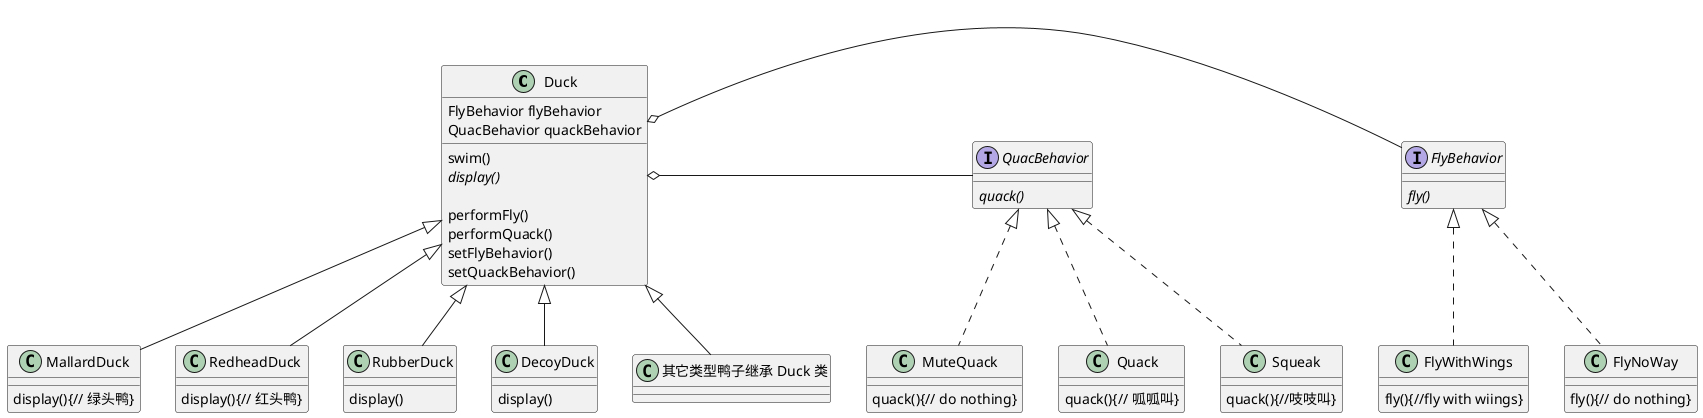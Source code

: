 @startuml
class Duck{
    FlyBehavior flyBehavior
    QuacBehavior quackBehavior

    swim()
    {abstract} display()

    performFly()
    performQuack()
    setFlyBehavior()
    setQuackBehavior()
   
}

class MallardDuck{
    display(){// 绿头鸭}

}

class RedheadDuck{
    display(){// 红头鸭}

}

class RubberDuck{
    display()
}

class DecoyDuck{
    display()
}

interface FlyBehavior{
    {abstract} fly()
}

class FlyWithWings {
    fly(){//fly with wiings}
}

class FlyNoWay{
    fly(){// do nothing}
}

interface QuacBehavior{
    {abstract} quack()
}

class Quack{
    quack(){// 呱呱叫}
}

class Squeak{
    quack(){//吱吱叫}
}

class MuteQuack{
    quack(){// do nothing}
}


together {
    interface FlyBehavior
    class FlyWithWings
    class FlyNoWay
}

together {
    interface QuacBehavior
    class Quack
    class Squeak
    class MuteQuack
}

together {
    class Duck
    class MallardDuck
    class RedheadDuck
    class RubberDuck
    class DecoyDuck
}

FlyBehavior <|.. FlyWithWings
FlyBehavior <|.. FlyNoWay

QuacBehavior <|.. Quack
QuacBehavior <|.. Squeak
QuacBehavior <|.. MuteQuack

Duck <|-- MallardDuck
Duck <|-- RedheadDuck
Duck <|-- RubberDuck
Duck <|-- DecoyDuck
Duck <|-- “其它类型鸭子继承 Duck 类”

Duck o-right- FlyBehavior
Duck o-right- QuacBehavior
@enduml